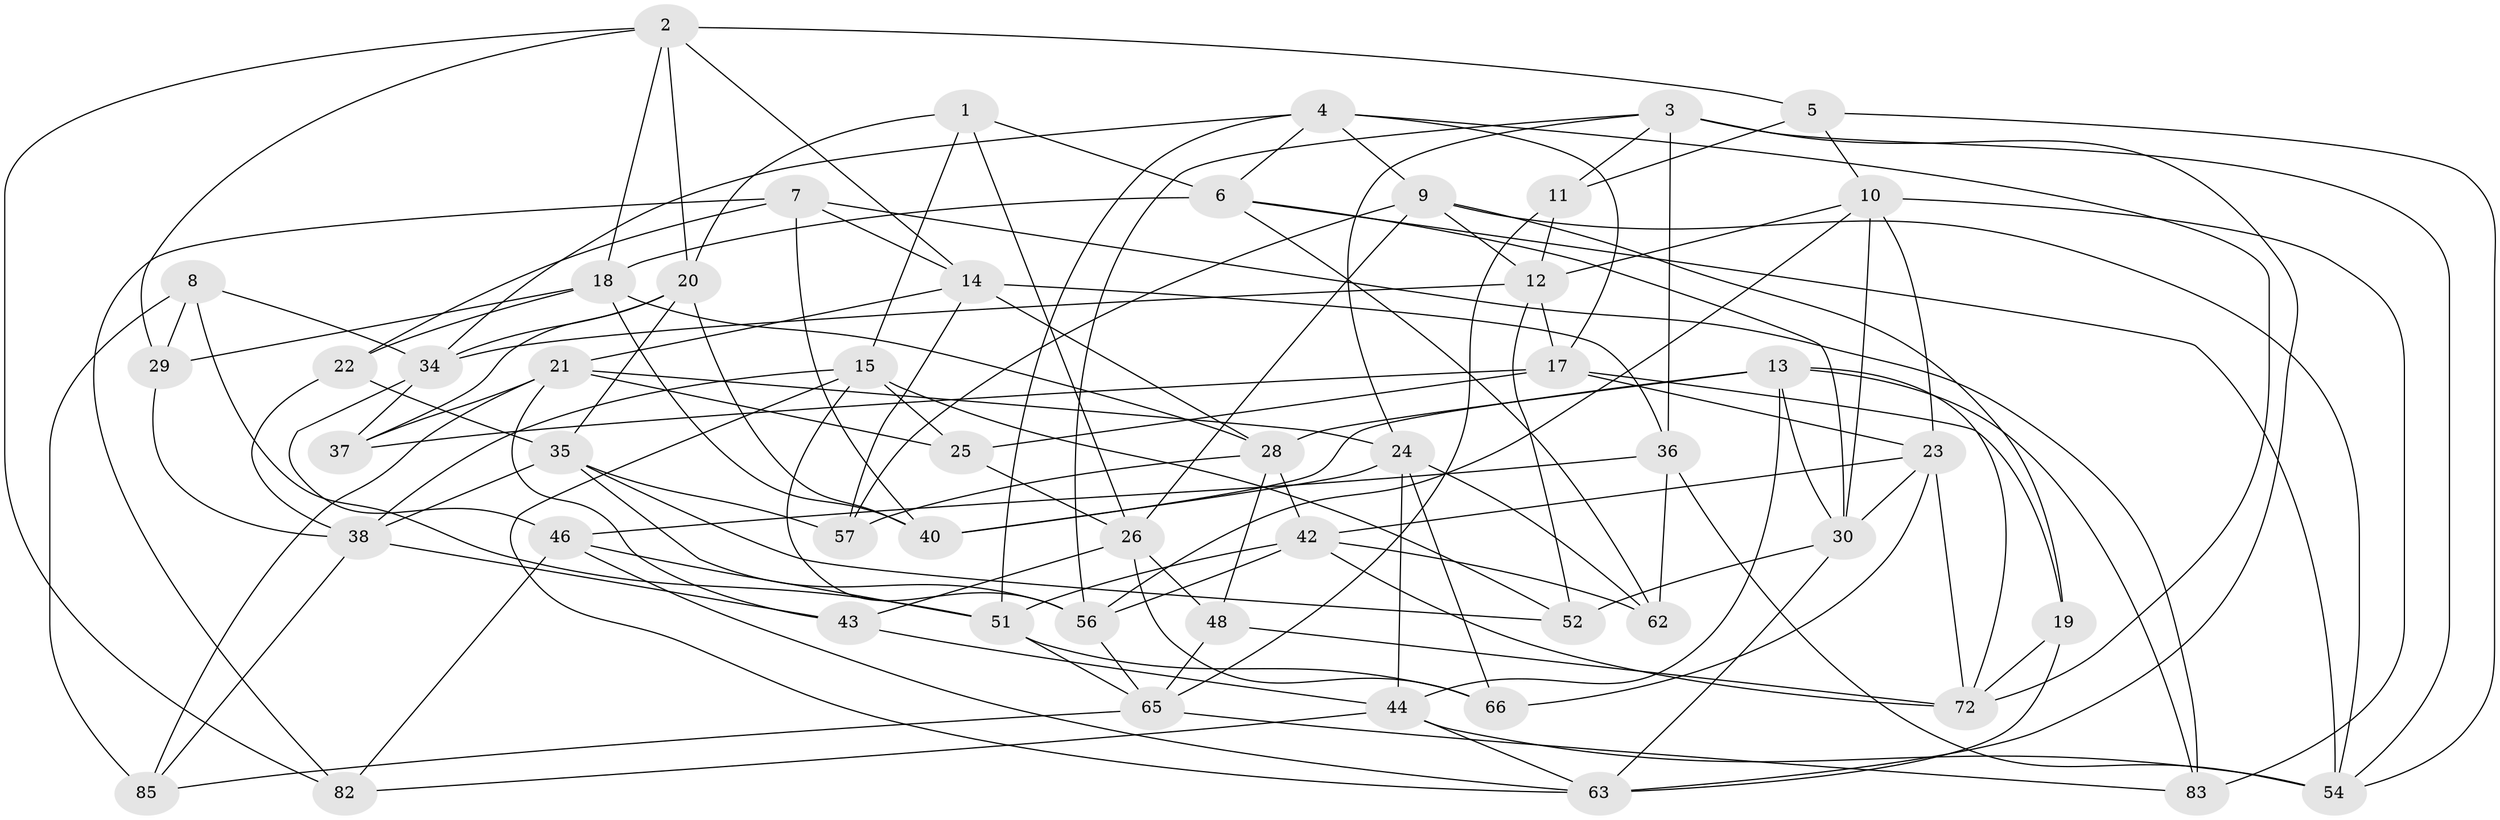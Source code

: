 // Generated by graph-tools (version 1.1) at 2025/24/03/03/25 07:24:28]
// undirected, 52 vertices, 136 edges
graph export_dot {
graph [start="1"]
  node [color=gray90,style=filled];
  1;
  2 [super="+50"];
  3 [super="+58"];
  4 [super="+79"];
  5;
  6 [super="+78"];
  7 [super="+77"];
  8;
  9 [super="+16"];
  10 [super="+69"];
  11;
  12 [super="+39"];
  13 [super="+33"];
  14 [super="+49"];
  15 [super="+68"];
  17 [super="+45"];
  18 [super="+84"];
  19;
  20 [super="+32"];
  21 [super="+59"];
  22;
  23 [super="+47"];
  24 [super="+31"];
  25;
  26 [super="+27"];
  28 [super="+41"];
  29;
  30 [super="+86"];
  34 [super="+61"];
  35 [super="+74"];
  36 [super="+64"];
  37;
  38 [super="+53"];
  40 [super="+80"];
  42 [super="+71"];
  43;
  44 [super="+55"];
  46 [super="+81"];
  48;
  51 [super="+73"];
  52;
  54 [super="+60"];
  56 [super="+75"];
  57;
  62;
  63 [super="+67"];
  65 [super="+70"];
  66;
  72 [super="+76"];
  82;
  83;
  85;
  1 -- 6;
  1 -- 15;
  1 -- 26;
  1 -- 20;
  2 -- 5;
  2 -- 82;
  2 -- 18;
  2 -- 20;
  2 -- 29;
  2 -- 14;
  3 -- 56;
  3 -- 54;
  3 -- 11;
  3 -- 36;
  3 -- 63;
  3 -- 24;
  4 -- 17;
  4 -- 6;
  4 -- 72;
  4 -- 34;
  4 -- 51;
  4 -- 9;
  5 -- 11;
  5 -- 54;
  5 -- 10;
  6 -- 62;
  6 -- 18;
  6 -- 54;
  6 -- 30;
  7 -- 22;
  7 -- 82;
  7 -- 40 [weight=2];
  7 -- 83;
  7 -- 14;
  8 -- 34;
  8 -- 85;
  8 -- 51;
  8 -- 29;
  9 -- 19;
  9 -- 54;
  9 -- 12;
  9 -- 57;
  9 -- 26;
  10 -- 83;
  10 -- 30;
  10 -- 23;
  10 -- 56;
  10 -- 12;
  11 -- 65;
  11 -- 12;
  12 -- 52;
  12 -- 17;
  12 -- 34;
  13 -- 83;
  13 -- 28;
  13 -- 30;
  13 -- 44;
  13 -- 72;
  13 -- 40;
  14 -- 57;
  14 -- 28;
  14 -- 21;
  14 -- 36;
  15 -- 56;
  15 -- 25;
  15 -- 38;
  15 -- 52;
  15 -- 63;
  17 -- 37;
  17 -- 25;
  17 -- 19;
  17 -- 23;
  18 -- 28;
  18 -- 22;
  18 -- 29;
  18 -- 40;
  19 -- 63;
  19 -- 72;
  20 -- 40;
  20 -- 34;
  20 -- 35;
  20 -- 37;
  21 -- 43;
  21 -- 25;
  21 -- 24;
  21 -- 37;
  21 -- 85;
  22 -- 35;
  22 -- 38;
  23 -- 30;
  23 -- 42;
  23 -- 72;
  23 -- 66;
  24 -- 44;
  24 -- 66;
  24 -- 40;
  24 -- 62;
  25 -- 26;
  26 -- 48;
  26 -- 43;
  26 -- 66;
  28 -- 57;
  28 -- 48;
  28 -- 42;
  29 -- 38;
  30 -- 63;
  30 -- 52;
  34 -- 37;
  34 -- 46;
  35 -- 38;
  35 -- 57;
  35 -- 52;
  35 -- 56;
  36 -- 46 [weight=2];
  36 -- 62;
  36 -- 54;
  38 -- 43;
  38 -- 85;
  42 -- 56;
  42 -- 51;
  42 -- 62;
  42 -- 72;
  43 -- 44;
  44 -- 82;
  44 -- 54;
  44 -- 63;
  46 -- 82;
  46 -- 51;
  46 -- 63;
  48 -- 65;
  48 -- 72;
  51 -- 65;
  51 -- 66;
  56 -- 65;
  65 -- 83;
  65 -- 85;
}
